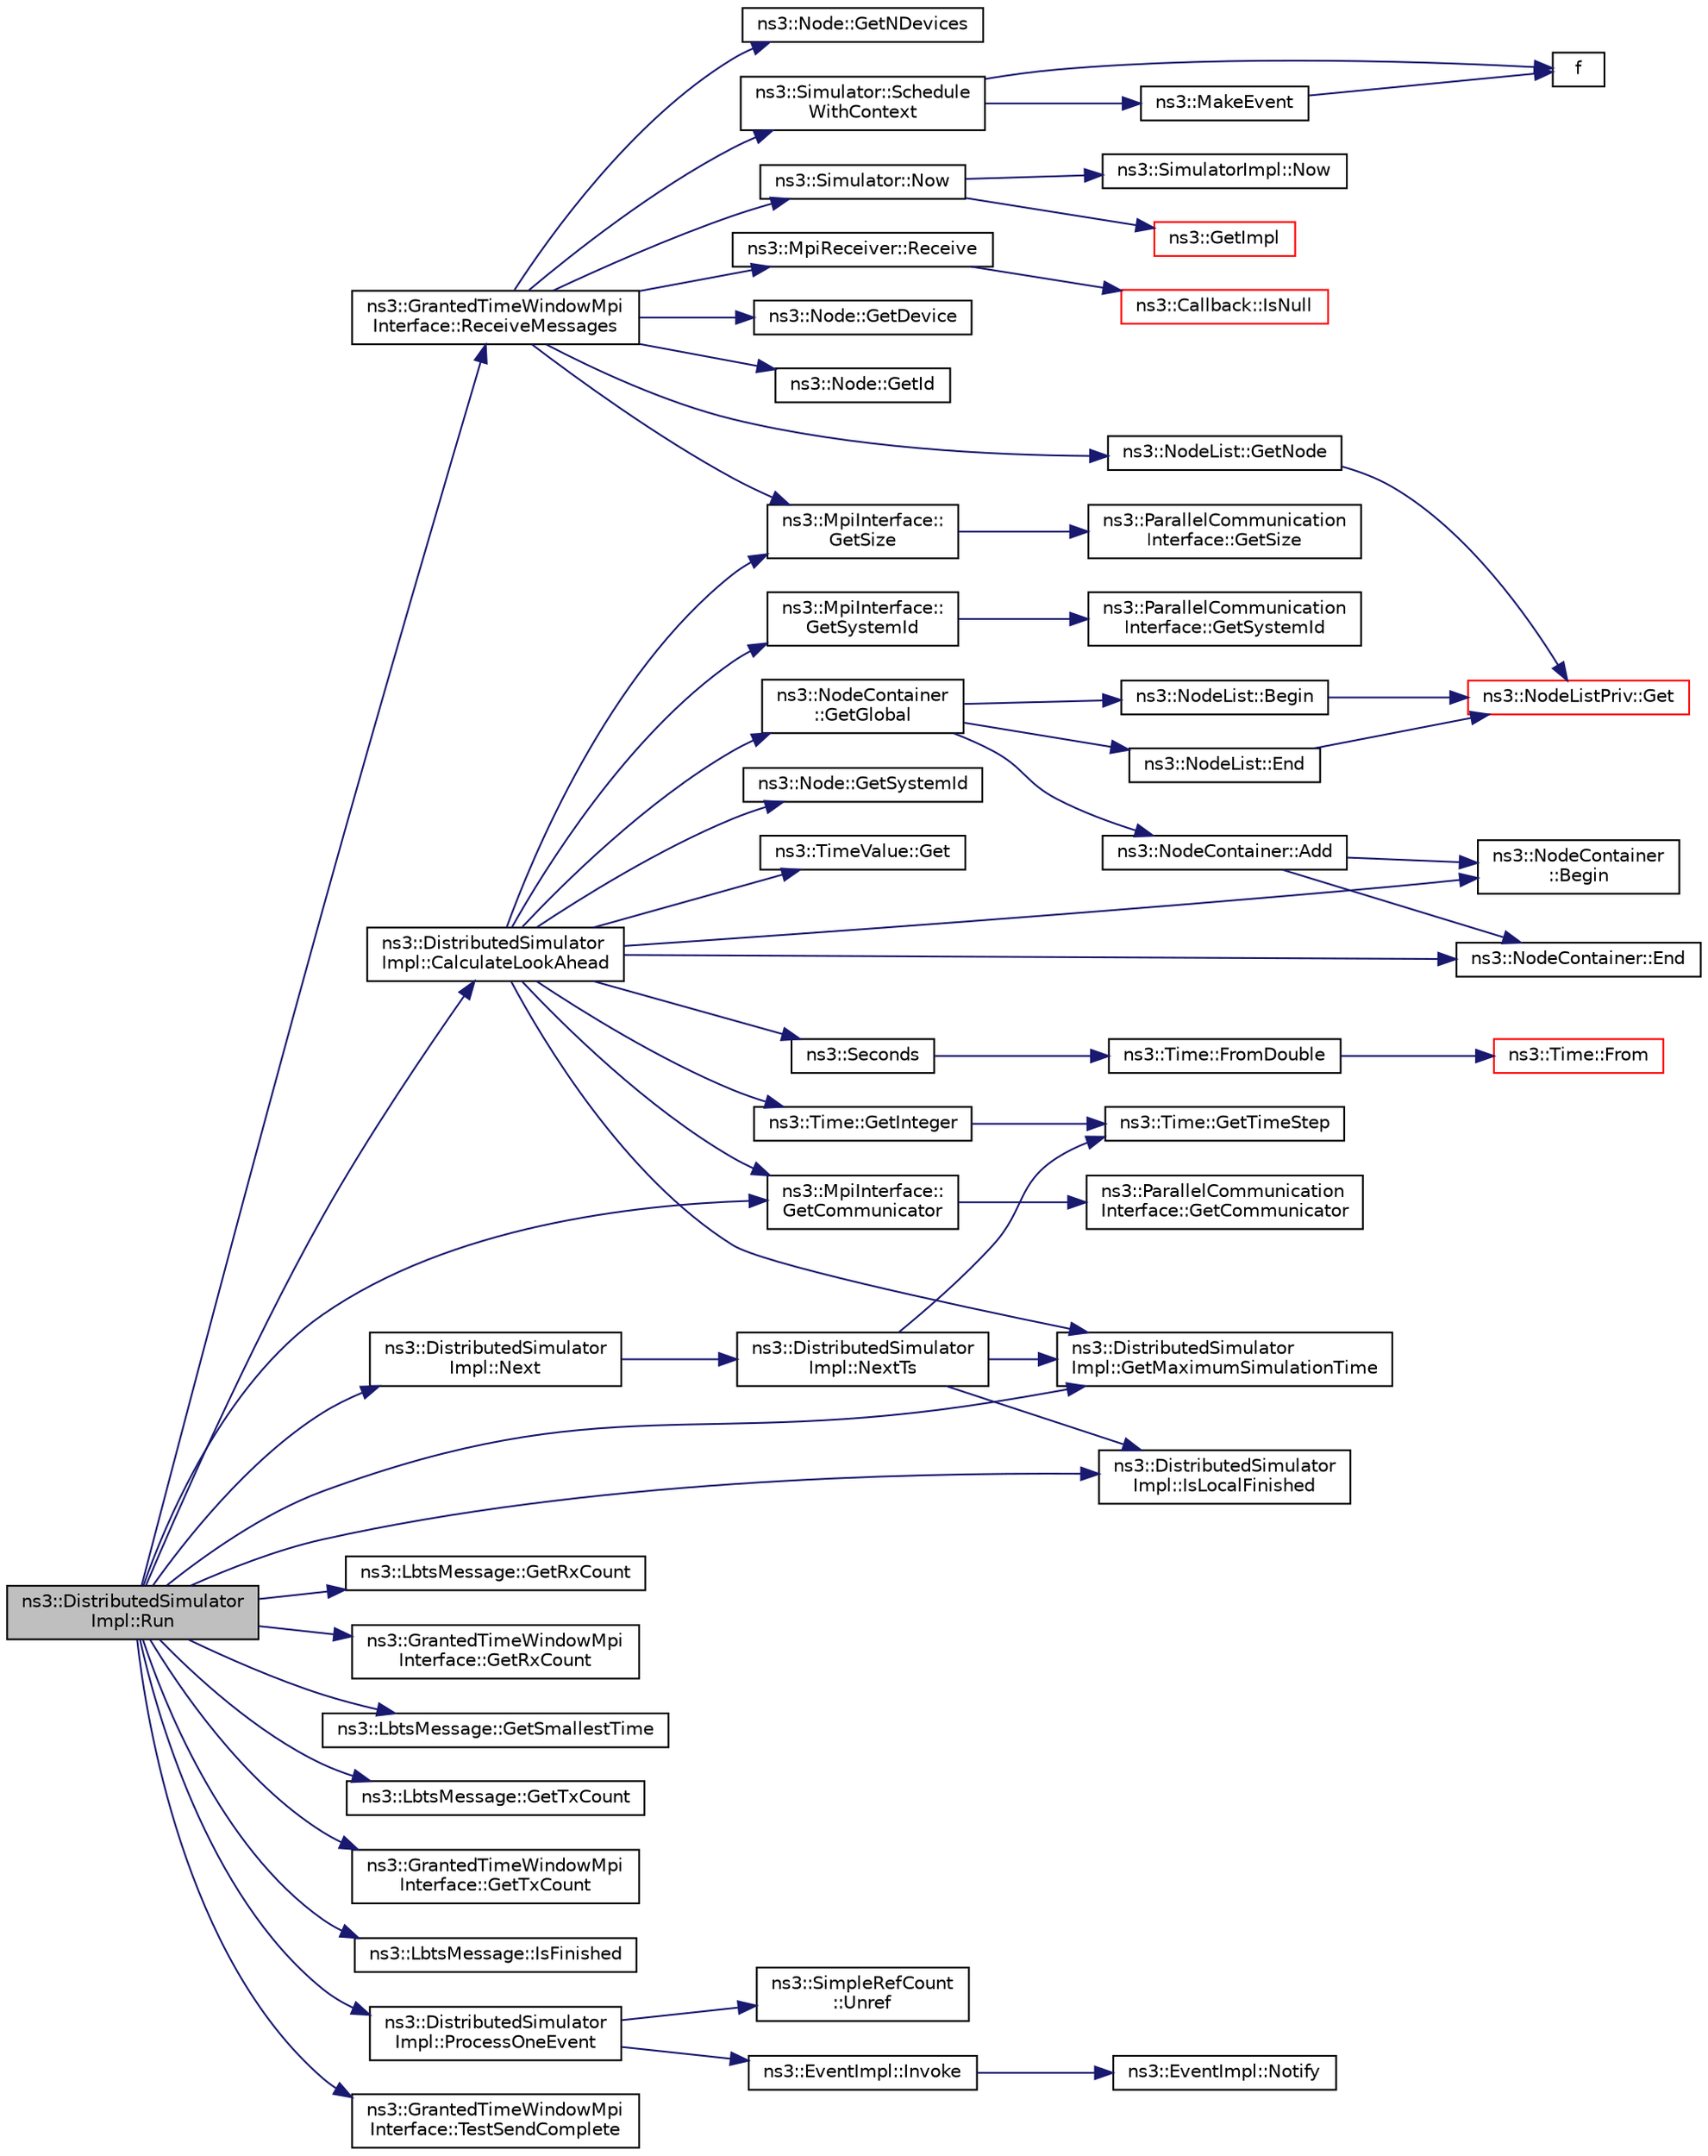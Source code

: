 digraph "ns3::DistributedSimulatorImpl::Run"
{
 // LATEX_PDF_SIZE
  edge [fontname="Helvetica",fontsize="10",labelfontname="Helvetica",labelfontsize="10"];
  node [fontname="Helvetica",fontsize="10",shape=record];
  rankdir="LR";
  Node1 [label="ns3::DistributedSimulator\lImpl::Run",height=0.2,width=0.4,color="black", fillcolor="grey75", style="filled", fontcolor="black",tooltip="Run the simulation."];
  Node1 -> Node2 [color="midnightblue",fontsize="10",style="solid",fontname="Helvetica"];
  Node2 [label="ns3::DistributedSimulator\lImpl::CalculateLookAhead",height=0.2,width=0.4,color="black", fillcolor="white", style="filled",URL="$classns3_1_1_distributed_simulator_impl.html#a9f0890339d4631f5eeda05ac46cc824f",tooltip="Calculate lookahead constraint based on network latency."];
  Node2 -> Node3 [color="midnightblue",fontsize="10",style="solid",fontname="Helvetica"];
  Node3 [label="ns3::NodeContainer\l::Begin",height=0.2,width=0.4,color="black", fillcolor="white", style="filled",URL="$classns3_1_1_node_container.html#a2bfe1f50688c96e0888b1907e1e2f324",tooltip="Get an iterator which refers to the first Node in the container."];
  Node2 -> Node4 [color="midnightblue",fontsize="10",style="solid",fontname="Helvetica"];
  Node4 [label="ns3::NodeContainer::End",height=0.2,width=0.4,color="black", fillcolor="white", style="filled",URL="$classns3_1_1_node_container.html#a4904853b5d3e86f622a2ef8b4e959e08",tooltip="Get an iterator which indicates past-the-last Node in the container."];
  Node2 -> Node5 [color="midnightblue",fontsize="10",style="solid",fontname="Helvetica"];
  Node5 [label="ns3::TimeValue::Get",height=0.2,width=0.4,color="black", fillcolor="white", style="filled",URL="$classns3_1_1_time_value.html#adf5a08f0eb31965373473d3776c8be98",tooltip=" "];
  Node2 -> Node6 [color="midnightblue",fontsize="10",style="solid",fontname="Helvetica"];
  Node6 [label="ns3::MpiInterface::\lGetCommunicator",height=0.2,width=0.4,color="black", fillcolor="white", style="filled",URL="$classns3_1_1_mpi_interface.html#a4d6e5effceba67210871efff0322c00e",tooltip="Return the communicator used to run ns-3."];
  Node6 -> Node7 [color="midnightblue",fontsize="10",style="solid",fontname="Helvetica"];
  Node7 [label="ns3::ParallelCommunication\lInterface::GetCommunicator",height=0.2,width=0.4,color="black", fillcolor="white", style="filled",URL="$classns3_1_1_parallel_communication_interface.html#a8ba77682c3072d0bed3ac53a12a9ff71",tooltip="Return the communicator used to run ns-3."];
  Node2 -> Node8 [color="midnightblue",fontsize="10",style="solid",fontname="Helvetica"];
  Node8 [label="ns3::NodeContainer\l::GetGlobal",height=0.2,width=0.4,color="black", fillcolor="white", style="filled",URL="$classns3_1_1_node_container.html#a687e8f9ceb74d0ce3b06591c9f44c9ed",tooltip="Create a NodeContainer that contains a list of all nodes created through NodeContainer::Create() and ..."];
  Node8 -> Node9 [color="midnightblue",fontsize="10",style="solid",fontname="Helvetica"];
  Node9 [label="ns3::NodeContainer::Add",height=0.2,width=0.4,color="black", fillcolor="white", style="filled",URL="$classns3_1_1_node_container.html#aa60b3a0e70f2fb324e16ffcf8bf31fcb",tooltip="Append the contents of another NodeContainer to the end of this container."];
  Node9 -> Node3 [color="midnightblue",fontsize="10",style="solid",fontname="Helvetica"];
  Node9 -> Node4 [color="midnightblue",fontsize="10",style="solid",fontname="Helvetica"];
  Node8 -> Node10 [color="midnightblue",fontsize="10",style="solid",fontname="Helvetica"];
  Node10 [label="ns3::NodeList::Begin",height=0.2,width=0.4,color="black", fillcolor="white", style="filled",URL="$classns3_1_1_node_list.html#a93d2211831f5cb71d1dbb721e2721d7f",tooltip=" "];
  Node10 -> Node11 [color="midnightblue",fontsize="10",style="solid",fontname="Helvetica"];
  Node11 [label="ns3::NodeListPriv::Get",height=0.2,width=0.4,color="red", fillcolor="white", style="filled",URL="$classns3_1_1_node_list_priv.html#a746ce1482b3c1cf31d5a50cd55cffa92",tooltip="Get the node list object."];
  Node8 -> Node74 [color="midnightblue",fontsize="10",style="solid",fontname="Helvetica"];
  Node74 [label="ns3::NodeList::End",height=0.2,width=0.4,color="black", fillcolor="white", style="filled",URL="$classns3_1_1_node_list.html#a027a558c16e6078e25c7ffc67becb559",tooltip=" "];
  Node74 -> Node11 [color="midnightblue",fontsize="10",style="solid",fontname="Helvetica"];
  Node2 -> Node75 [color="midnightblue",fontsize="10",style="solid",fontname="Helvetica"];
  Node75 [label="ns3::Time::GetInteger",height=0.2,width=0.4,color="black", fillcolor="white", style="filled",URL="$classns3_1_1_time.html#a7a5959fa70f40903715caa7d0443aae8",tooltip="Get the raw time value, in the current resolution unit."];
  Node75 -> Node76 [color="midnightblue",fontsize="10",style="solid",fontname="Helvetica"];
  Node76 [label="ns3::Time::GetTimeStep",height=0.2,width=0.4,color="black", fillcolor="white", style="filled",URL="$classns3_1_1_time.html#a363390860dcce2d549b83b5fe3e08657",tooltip="Get the raw time value, in the current resolution unit."];
  Node2 -> Node77 [color="midnightblue",fontsize="10",style="solid",fontname="Helvetica"];
  Node77 [label="ns3::DistributedSimulator\lImpl::GetMaximumSimulationTime",height=0.2,width=0.4,color="black", fillcolor="white", style="filled",URL="$classns3_1_1_distributed_simulator_impl.html#a2c42f897535dac2af13e34fdf56b467a",tooltip="Get the maximum representable simulation time."];
  Node2 -> Node78 [color="midnightblue",fontsize="10",style="solid",fontname="Helvetica"];
  Node78 [label="ns3::MpiInterface::\lGetSize",height=0.2,width=0.4,color="black", fillcolor="white", style="filled",URL="$classns3_1_1_mpi_interface.html#ab35c742e7e7ad3fa07cf0dbb92413c82",tooltip="Get the number of ranks used by ns-3."];
  Node78 -> Node79 [color="midnightblue",fontsize="10",style="solid",fontname="Helvetica"];
  Node79 [label="ns3::ParallelCommunication\lInterface::GetSize",height=0.2,width=0.4,color="black", fillcolor="white", style="filled",URL="$classns3_1_1_parallel_communication_interface.html#ab9700002497437a15959e9009eedfcdb",tooltip="Get the number of ranks used by ns-3."];
  Node2 -> Node80 [color="midnightblue",fontsize="10",style="solid",fontname="Helvetica"];
  Node80 [label="ns3::MpiInterface::\lGetSystemId",height=0.2,width=0.4,color="black", fillcolor="white", style="filled",URL="$classns3_1_1_mpi_interface.html#a7f1f671b55948fb1c8f7eb54f22a9619",tooltip="Get the id number of this rank."];
  Node80 -> Node81 [color="midnightblue",fontsize="10",style="solid",fontname="Helvetica"];
  Node81 [label="ns3::ParallelCommunication\lInterface::GetSystemId",height=0.2,width=0.4,color="black", fillcolor="white", style="filled",URL="$classns3_1_1_parallel_communication_interface.html#a9070c6c68ffa2223d422f132ec8e27b9",tooltip="Get the id number of this rank."];
  Node2 -> Node82 [color="midnightblue",fontsize="10",style="solid",fontname="Helvetica"];
  Node82 [label="ns3::Node::GetSystemId",height=0.2,width=0.4,color="black", fillcolor="white", style="filled",URL="$classns3_1_1_node.html#add338388e402948de6ffa5ae27531c9a",tooltip=" "];
  Node2 -> Node83 [color="midnightblue",fontsize="10",style="solid",fontname="Helvetica"];
  Node83 [label="ns3::Seconds",height=0.2,width=0.4,color="black", fillcolor="white", style="filled",URL="$group__timecivil.html#ga33c34b816f8ff6628e33d5c8e9713b9e",tooltip="Construct a Time in the indicated unit."];
  Node83 -> Node84 [color="midnightblue",fontsize="10",style="solid",fontname="Helvetica"];
  Node84 [label="ns3::Time::FromDouble",height=0.2,width=0.4,color="black", fillcolor="white", style="filled",URL="$classns3_1_1_time.html#a60e845f4a74e62495b86356afe604cb4",tooltip="Create a Time equal to value in unit unit."];
  Node84 -> Node85 [color="midnightblue",fontsize="10",style="solid",fontname="Helvetica"];
  Node85 [label="ns3::Time::From",height=0.2,width=0.4,color="red", fillcolor="white", style="filled",URL="$classns3_1_1_time.html#a34e4acc13d0e08cc8cb9cd3b838b9baf",tooltip="Create a Time in the current unit."];
  Node1 -> Node6 [color="midnightblue",fontsize="10",style="solid",fontname="Helvetica"];
  Node1 -> Node77 [color="midnightblue",fontsize="10",style="solid",fontname="Helvetica"];
  Node1 -> Node89 [color="midnightblue",fontsize="10",style="solid",fontname="Helvetica"];
  Node89 [label="ns3::LbtsMessage::GetRxCount",height=0.2,width=0.4,color="black", fillcolor="white", style="filled",URL="$classns3_1_1_lbts_message.html#a16e21f1f46e16bbfa67e7aadc26aef99",tooltip=" "];
  Node1 -> Node90 [color="midnightblue",fontsize="10",style="solid",fontname="Helvetica"];
  Node90 [label="ns3::GrantedTimeWindowMpi\lInterface::GetRxCount",height=0.2,width=0.4,color="black", fillcolor="white", style="filled",URL="$classns3_1_1_granted_time_window_mpi_interface.html#a3b4a3753c629cabf580da859d9e23c22",tooltip=" "];
  Node1 -> Node91 [color="midnightblue",fontsize="10",style="solid",fontname="Helvetica"];
  Node91 [label="ns3::LbtsMessage::GetSmallestTime",height=0.2,width=0.4,color="black", fillcolor="white", style="filled",URL="$classns3_1_1_lbts_message.html#ae55954da6038045d22fc272bb48611b2",tooltip=" "];
  Node1 -> Node92 [color="midnightblue",fontsize="10",style="solid",fontname="Helvetica"];
  Node92 [label="ns3::LbtsMessage::GetTxCount",height=0.2,width=0.4,color="black", fillcolor="white", style="filled",URL="$classns3_1_1_lbts_message.html#a375b9643d5ab856a7b46d740d7a8b4a0",tooltip=" "];
  Node1 -> Node93 [color="midnightblue",fontsize="10",style="solid",fontname="Helvetica"];
  Node93 [label="ns3::GrantedTimeWindowMpi\lInterface::GetTxCount",height=0.2,width=0.4,color="black", fillcolor="white", style="filled",URL="$classns3_1_1_granted_time_window_mpi_interface.html#a672feee70ece2b9a40dc60bc796e1c18",tooltip=" "];
  Node1 -> Node94 [color="midnightblue",fontsize="10",style="solid",fontname="Helvetica"];
  Node94 [label="ns3::LbtsMessage::IsFinished",height=0.2,width=0.4,color="black", fillcolor="white", style="filled",URL="$classns3_1_1_lbts_message.html#ac09666d921b4ab6232e0b90090ae1dee",tooltip=" "];
  Node1 -> Node95 [color="midnightblue",fontsize="10",style="solid",fontname="Helvetica"];
  Node95 [label="ns3::DistributedSimulator\lImpl::IsLocalFinished",height=0.2,width=0.4,color="black", fillcolor="white", style="filled",URL="$classns3_1_1_distributed_simulator_impl.html#ac1f2fa6c6f44c088f0c9ef1189781bdc",tooltip="Check if this rank is finished."];
  Node1 -> Node96 [color="midnightblue",fontsize="10",style="solid",fontname="Helvetica"];
  Node96 [label="ns3::DistributedSimulator\lImpl::Next",height=0.2,width=0.4,color="black", fillcolor="white", style="filled",URL="$classns3_1_1_distributed_simulator_impl.html#a18309140409ceea0996a43c0a3294845",tooltip="Get the time of the next event, as returned by NextTs()."];
  Node96 -> Node97 [color="midnightblue",fontsize="10",style="solid",fontname="Helvetica"];
  Node97 [label="ns3::DistributedSimulator\lImpl::NextTs",height=0.2,width=0.4,color="black", fillcolor="white", style="filled",URL="$classns3_1_1_distributed_simulator_impl.html#ae92163c604bd440b078b5f8c96ab0dc5",tooltip="Get the timestep of the next event."];
  Node97 -> Node77 [color="midnightblue",fontsize="10",style="solid",fontname="Helvetica"];
  Node97 -> Node76 [color="midnightblue",fontsize="10",style="solid",fontname="Helvetica"];
  Node97 -> Node95 [color="midnightblue",fontsize="10",style="solid",fontname="Helvetica"];
  Node1 -> Node98 [color="midnightblue",fontsize="10",style="solid",fontname="Helvetica"];
  Node98 [label="ns3::DistributedSimulator\lImpl::ProcessOneEvent",height=0.2,width=0.4,color="black", fillcolor="white", style="filled",URL="$classns3_1_1_distributed_simulator_impl.html#a56582f58c7b973e24d4c303bfb639f7c",tooltip="Process the next event."];
  Node98 -> Node99 [color="midnightblue",fontsize="10",style="solid",fontname="Helvetica"];
  Node99 [label="ns3::EventImpl::Invoke",height=0.2,width=0.4,color="black", fillcolor="white", style="filled",URL="$classns3_1_1_event_impl.html#a5ce561412ea89951be67fc19d389df32",tooltip="Called by the simulation engine to notify the event that it is time to execute."];
  Node99 -> Node100 [color="midnightblue",fontsize="10",style="solid",fontname="Helvetica"];
  Node100 [label="ns3::EventImpl::Notify",height=0.2,width=0.4,color="black", fillcolor="white", style="filled",URL="$classns3_1_1_event_impl.html#aa2bee27987ecafb67ea493f9fc6047a6",tooltip="Implementation for Invoke()."];
  Node98 -> Node101 [color="midnightblue",fontsize="10",style="solid",fontname="Helvetica"];
  Node101 [label="ns3::SimpleRefCount\l::Unref",height=0.2,width=0.4,color="black", fillcolor="white", style="filled",URL="$classns3_1_1_simple_ref_count.html#a092779b0899c44f966e98913ddceeb64",tooltip="Decrement the reference count."];
  Node1 -> Node102 [color="midnightblue",fontsize="10",style="solid",fontname="Helvetica"];
  Node102 [label="ns3::GrantedTimeWindowMpi\lInterface::ReceiveMessages",height=0.2,width=0.4,color="black", fillcolor="white", style="filled",URL="$classns3_1_1_granted_time_window_mpi_interface.html#a25a6699dcab1ab2e348e0b5a2c90aa42",tooltip="Check for received messages complete."];
  Node102 -> Node103 [color="midnightblue",fontsize="10",style="solid",fontname="Helvetica"];
  Node103 [label="ns3::Node::GetDevice",height=0.2,width=0.4,color="black", fillcolor="white", style="filled",URL="$classns3_1_1_node.html#ad5e10d46d12a255573c53d5db0fc043b",tooltip="Retrieve the index-th NetDevice associated to this node."];
  Node102 -> Node104 [color="midnightblue",fontsize="10",style="solid",fontname="Helvetica"];
  Node104 [label="ns3::Node::GetId",height=0.2,width=0.4,color="black", fillcolor="white", style="filled",URL="$classns3_1_1_node.html#a2ed8663077afcb8db519296b0ada6355",tooltip=" "];
  Node102 -> Node105 [color="midnightblue",fontsize="10",style="solid",fontname="Helvetica"];
  Node105 [label="ns3::Node::GetNDevices",height=0.2,width=0.4,color="black", fillcolor="white", style="filled",URL="$classns3_1_1_node.html#ab160c405a94d258f6fc5e4e3fd33cecd",tooltip=" "];
  Node102 -> Node106 [color="midnightblue",fontsize="10",style="solid",fontname="Helvetica"];
  Node106 [label="ns3::NodeList::GetNode",height=0.2,width=0.4,color="black", fillcolor="white", style="filled",URL="$classns3_1_1_node_list.html#a80ac09977d48d29db5c704ac8483cf6c",tooltip=" "];
  Node106 -> Node11 [color="midnightblue",fontsize="10",style="solid",fontname="Helvetica"];
  Node102 -> Node78 [color="midnightblue",fontsize="10",style="solid",fontname="Helvetica"];
  Node102 -> Node57 [color="midnightblue",fontsize="10",style="solid",fontname="Helvetica"];
  Node57 [label="ns3::Simulator::Now",height=0.2,width=0.4,color="black", fillcolor="white", style="filled",URL="$classns3_1_1_simulator.html#ac3178fa975b419f7875e7105be122800",tooltip="Return the current simulation virtual time."];
  Node57 -> Node21 [color="midnightblue",fontsize="10",style="solid",fontname="Helvetica"];
  Node21 [label="ns3::GetImpl",height=0.2,width=0.4,color="red", fillcolor="white", style="filled",URL="$group__simulator.html#ga42eb4eddad41528d4d99794a3dae3fd0",tooltip="Get the SimulatorImpl singleton."];
  Node57 -> Node58 [color="midnightblue",fontsize="10",style="solid",fontname="Helvetica"];
  Node58 [label="ns3::SimulatorImpl::Now",height=0.2,width=0.4,color="black", fillcolor="white", style="filled",URL="$classns3_1_1_simulator_impl.html#aa516c50060846adc6fd316e83ef0797c",tooltip="Return the current simulation virtual time."];
  Node102 -> Node107 [color="midnightblue",fontsize="10",style="solid",fontname="Helvetica"];
  Node107 [label="ns3::MpiReceiver::Receive",height=0.2,width=0.4,color="black", fillcolor="white", style="filled",URL="$classns3_1_1_mpi_receiver.html#a5c5506ca706198f61eaa2e550eca7ff3",tooltip="Direct an incoming packet to the device Receive() method."];
  Node107 -> Node108 [color="midnightblue",fontsize="10",style="solid",fontname="Helvetica"];
  Node108 [label="ns3::Callback::IsNull",height=0.2,width=0.4,color="red", fillcolor="white", style="filled",URL="$classns3_1_1_callback.html#a42eb007ca42c35b96daa497d6d42d5f2",tooltip="Check for null implementation."];
  Node102 -> Node111 [color="midnightblue",fontsize="10",style="solid",fontname="Helvetica"];
  Node111 [label="ns3::Simulator::Schedule\lWithContext",height=0.2,width=0.4,color="black", fillcolor="white", style="filled",URL="$classns3_1_1_simulator.html#a6801feda0ccf0595cb48d1e962cd40a1",tooltip="Schedule an event with the given context."];
  Node111 -> Node72 [color="midnightblue",fontsize="10",style="solid",fontname="Helvetica"];
  Node72 [label="f",height=0.2,width=0.4,color="black", fillcolor="white", style="filled",URL="$80211b_8c.html#ae7ffc1a8f84fa47a0812b2f2b9627132",tooltip=" "];
  Node111 -> Node73 [color="midnightblue",fontsize="10",style="solid",fontname="Helvetica"];
  Node73 [label="ns3::MakeEvent",height=0.2,width=0.4,color="black", fillcolor="white", style="filled",URL="$group__makeeventfnptr.html#ga289a28a2497c18a9bd299e5e2014094b",tooltip="Make an EventImpl from a function pointer taking varying numbers of arguments."];
  Node73 -> Node72 [color="midnightblue",fontsize="10",style="solid",fontname="Helvetica"];
  Node1 -> Node112 [color="midnightblue",fontsize="10",style="solid",fontname="Helvetica"];
  Node112 [label="ns3::GrantedTimeWindowMpi\lInterface::TestSendComplete",height=0.2,width=0.4,color="black", fillcolor="white", style="filled",URL="$classns3_1_1_granted_time_window_mpi_interface.html#a517789eabe6a386e850cffb7e4d1a0dc",tooltip="Check for completed sends."];
}
